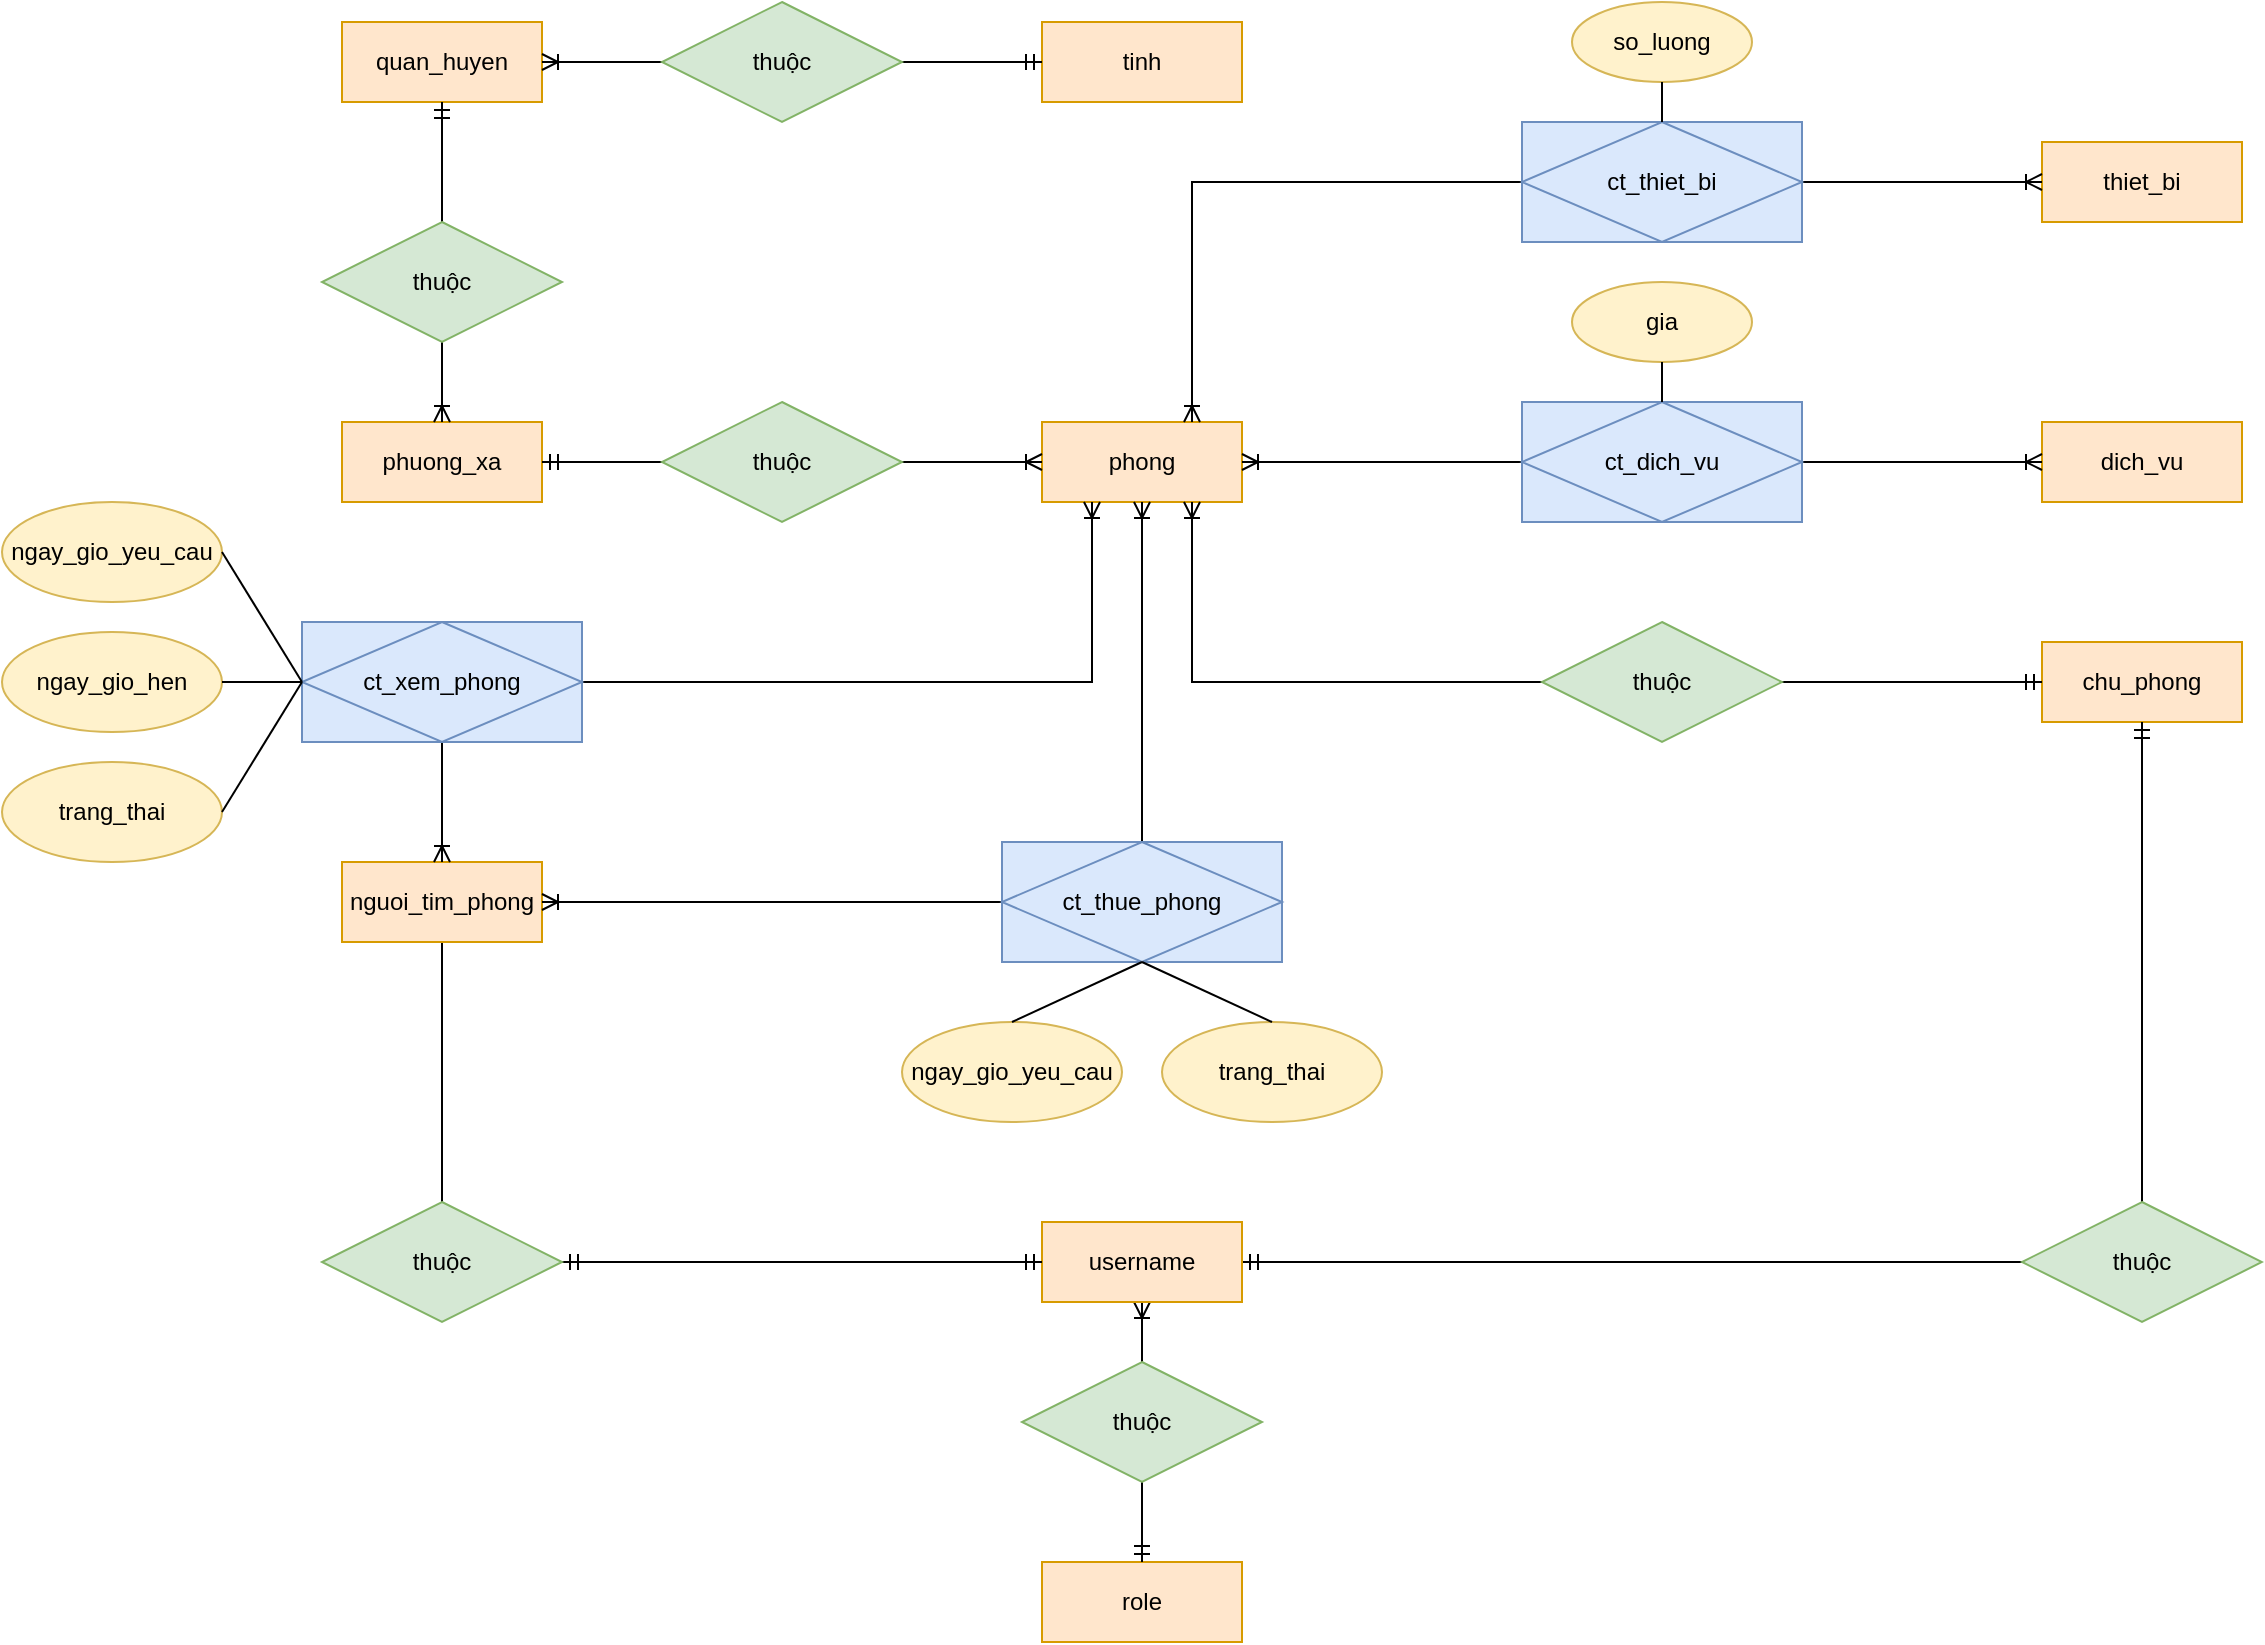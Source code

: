 <mxfile version="22.1.21" type="device">
  <diagram name="Page-1" id="qAxd_SzaQkCmQVhb05f6">
    <mxGraphModel dx="2163" dy="786" grid="1" gridSize="10" guides="1" tooltips="1" connect="1" arrows="1" fold="1" page="1" pageScale="1" pageWidth="850" pageHeight="1100" math="0" shadow="0">
      <root>
        <mxCell id="0" />
        <mxCell id="1" parent="0" />
        <mxCell id="16j_9UyL-g9f7a7CFyK_-1" value="phong" style="whiteSpace=wrap;html=1;align=center;fillColor=#ffe6cc;strokeColor=#d79b00;" parent="1" vertex="1">
          <mxGeometry x="380" y="300" width="100" height="40" as="geometry" />
        </mxCell>
        <mxCell id="16j_9UyL-g9f7a7CFyK_-2" value="chu_phong" style="whiteSpace=wrap;html=1;align=center;fillColor=#ffe6cc;strokeColor=#d79b00;" parent="1" vertex="1">
          <mxGeometry x="880" y="410" width="100" height="40" as="geometry" />
        </mxCell>
        <mxCell id="16j_9UyL-g9f7a7CFyK_-3" value="dich_vu" style="whiteSpace=wrap;html=1;align=center;fillColor=#ffe6cc;strokeColor=#d79b00;" parent="1" vertex="1">
          <mxGeometry x="880" y="300" width="100" height="40" as="geometry" />
        </mxCell>
        <mxCell id="16j_9UyL-g9f7a7CFyK_-4" value="thiet_bi" style="whiteSpace=wrap;html=1;align=center;fillColor=#ffe6cc;strokeColor=#d79b00;" parent="1" vertex="1">
          <mxGeometry x="880" y="160" width="100" height="40" as="geometry" />
        </mxCell>
        <mxCell id="16j_9UyL-g9f7a7CFyK_-5" value="phuong_xa" style="whiteSpace=wrap;html=1;align=center;fillColor=#ffe6cc;strokeColor=#d79b00;" parent="1" vertex="1">
          <mxGeometry x="30" y="300" width="100" height="40" as="geometry" />
        </mxCell>
        <mxCell id="16j_9UyL-g9f7a7CFyK_-6" value="quan_huyen" style="whiteSpace=wrap;html=1;align=center;fillColor=#ffe6cc;strokeColor=#d79b00;" parent="1" vertex="1">
          <mxGeometry x="30" y="100" width="100" height="40" as="geometry" />
        </mxCell>
        <mxCell id="16j_9UyL-g9f7a7CFyK_-7" value="tinh" style="whiteSpace=wrap;html=1;align=center;fillColor=#ffe6cc;strokeColor=#d79b00;" parent="1" vertex="1">
          <mxGeometry x="380" y="100" width="100" height="40" as="geometry" />
        </mxCell>
        <mxCell id="Vf8y5KTE2COu4aGGxKiX-9" style="edgeStyle=orthogonalEdgeStyle;rounded=0;orthogonalLoop=1;jettySize=auto;html=1;exitX=0.5;exitY=1;exitDx=0;exitDy=0;endArrow=none;endFill=0;" edge="1" parent="1" source="16j_9UyL-g9f7a7CFyK_-8" target="Vf8y5KTE2COu4aGGxKiX-7">
          <mxGeometry relative="1" as="geometry" />
        </mxCell>
        <mxCell id="16j_9UyL-g9f7a7CFyK_-8" value="nguoi_tim_phong" style="whiteSpace=wrap;html=1;align=center;fillColor=#ffe6cc;strokeColor=#d79b00;" parent="1" vertex="1">
          <mxGeometry x="30" y="520" width="100" height="40" as="geometry" />
        </mxCell>
        <mxCell id="16j_9UyL-g9f7a7CFyK_-14" style="edgeStyle=orthogonalEdgeStyle;rounded=0;orthogonalLoop=1;jettySize=auto;html=1;exitX=0;exitY=0.5;exitDx=0;exitDy=0;entryX=0.75;entryY=1;entryDx=0;entryDy=0;endArrow=ERoneToMany;endFill=0;" parent="1" source="16j_9UyL-g9f7a7CFyK_-12" target="16j_9UyL-g9f7a7CFyK_-1" edge="1">
          <mxGeometry relative="1" as="geometry" />
        </mxCell>
        <mxCell id="16j_9UyL-g9f7a7CFyK_-15" style="edgeStyle=orthogonalEdgeStyle;rounded=0;orthogonalLoop=1;jettySize=auto;html=1;exitX=1;exitY=0.5;exitDx=0;exitDy=0;entryX=0;entryY=0.5;entryDx=0;entryDy=0;endArrow=ERmandOne;endFill=0;" parent="1" source="16j_9UyL-g9f7a7CFyK_-12" target="16j_9UyL-g9f7a7CFyK_-2" edge="1">
          <mxGeometry relative="1" as="geometry" />
        </mxCell>
        <mxCell id="16j_9UyL-g9f7a7CFyK_-12" value="thuộc&lt;br&gt;" style="shape=rhombus;perimeter=rhombusPerimeter;whiteSpace=wrap;html=1;align=center;fillColor=#d5e8d4;strokeColor=#82b366;" parent="1" vertex="1">
          <mxGeometry x="630" y="400" width="120" height="60" as="geometry" />
        </mxCell>
        <mxCell id="16j_9UyL-g9f7a7CFyK_-17" style="edgeStyle=orthogonalEdgeStyle;rounded=0;orthogonalLoop=1;jettySize=auto;html=1;exitX=0;exitY=0.5;exitDx=0;exitDy=0;entryX=1;entryY=0.5;entryDx=0;entryDy=0;endArrow=ERoneToMany;endFill=0;" parent="1" source="16j_9UyL-g9f7a7CFyK_-16" target="16j_9UyL-g9f7a7CFyK_-1" edge="1">
          <mxGeometry relative="1" as="geometry" />
        </mxCell>
        <mxCell id="16j_9UyL-g9f7a7CFyK_-18" style="edgeStyle=orthogonalEdgeStyle;rounded=0;orthogonalLoop=1;jettySize=auto;html=1;exitX=1;exitY=0.5;exitDx=0;exitDy=0;endArrow=ERoneToMany;endFill=0;" parent="1" source="16j_9UyL-g9f7a7CFyK_-16" target="16j_9UyL-g9f7a7CFyK_-3" edge="1">
          <mxGeometry relative="1" as="geometry" />
        </mxCell>
        <mxCell id="16j_9UyL-g9f7a7CFyK_-16" value="ct_dich_vu" style="shape=associativeEntity;whiteSpace=wrap;html=1;align=center;fillColor=#dae8fc;strokeColor=#6c8ebf;" parent="1" vertex="1">
          <mxGeometry x="620" y="290" width="140" height="60" as="geometry" />
        </mxCell>
        <mxCell id="16j_9UyL-g9f7a7CFyK_-24" style="edgeStyle=orthogonalEdgeStyle;rounded=0;orthogonalLoop=1;jettySize=auto;html=1;exitX=1;exitY=0.5;exitDx=0;exitDy=0;entryX=0;entryY=0.5;entryDx=0;entryDy=0;endArrow=ERoneToMany;endFill=0;" parent="1" source="16j_9UyL-g9f7a7CFyK_-21" target="16j_9UyL-g9f7a7CFyK_-4" edge="1">
          <mxGeometry relative="1" as="geometry" />
        </mxCell>
        <mxCell id="16j_9UyL-g9f7a7CFyK_-25" style="edgeStyle=orthogonalEdgeStyle;rounded=0;orthogonalLoop=1;jettySize=auto;html=1;exitX=0;exitY=0.5;exitDx=0;exitDy=0;entryX=0.75;entryY=0;entryDx=0;entryDy=0;endArrow=ERoneToMany;endFill=0;" parent="1" source="16j_9UyL-g9f7a7CFyK_-21" target="16j_9UyL-g9f7a7CFyK_-1" edge="1">
          <mxGeometry relative="1" as="geometry" />
        </mxCell>
        <mxCell id="16j_9UyL-g9f7a7CFyK_-21" value="ct_thiet_bi" style="shape=associativeEntity;whiteSpace=wrap;html=1;align=center;fillColor=#dae8fc;strokeColor=#6c8ebf;" parent="1" vertex="1">
          <mxGeometry x="620" y="150" width="140" height="60" as="geometry" />
        </mxCell>
        <mxCell id="16j_9UyL-g9f7a7CFyK_-27" style="edgeStyle=orthogonalEdgeStyle;rounded=0;orthogonalLoop=1;jettySize=auto;html=1;exitX=0;exitY=0.5;exitDx=0;exitDy=0;entryX=1;entryY=0.5;entryDx=0;entryDy=0;endArrow=ERmandOne;endFill=0;" parent="1" source="16j_9UyL-g9f7a7CFyK_-26" target="16j_9UyL-g9f7a7CFyK_-5" edge="1">
          <mxGeometry relative="1" as="geometry" />
        </mxCell>
        <mxCell id="16j_9UyL-g9f7a7CFyK_-28" style="edgeStyle=orthogonalEdgeStyle;rounded=0;orthogonalLoop=1;jettySize=auto;html=1;exitX=1;exitY=0.5;exitDx=0;exitDy=0;entryX=0;entryY=0.5;entryDx=0;entryDy=0;endArrow=ERoneToMany;endFill=0;" parent="1" source="16j_9UyL-g9f7a7CFyK_-26" target="16j_9UyL-g9f7a7CFyK_-1" edge="1">
          <mxGeometry relative="1" as="geometry" />
        </mxCell>
        <mxCell id="16j_9UyL-g9f7a7CFyK_-26" value="thuộc" style="shape=rhombus;perimeter=rhombusPerimeter;whiteSpace=wrap;html=1;align=center;fillColor=#d5e8d4;strokeColor=#82b366;" parent="1" vertex="1">
          <mxGeometry x="190" y="290" width="120" height="60" as="geometry" />
        </mxCell>
        <mxCell id="16j_9UyL-g9f7a7CFyK_-30" style="edgeStyle=orthogonalEdgeStyle;rounded=0;orthogonalLoop=1;jettySize=auto;html=1;exitX=0.5;exitY=1;exitDx=0;exitDy=0;entryX=0.5;entryY=0;entryDx=0;entryDy=0;endArrow=ERoneToMany;endFill=0;" parent="1" source="16j_9UyL-g9f7a7CFyK_-29" target="16j_9UyL-g9f7a7CFyK_-5" edge="1">
          <mxGeometry relative="1" as="geometry" />
        </mxCell>
        <mxCell id="SWeUmyPQ4jeQDqH1-Q_F-1" style="edgeStyle=orthogonalEdgeStyle;rounded=0;orthogonalLoop=1;jettySize=auto;html=1;exitX=0.5;exitY=0;exitDx=0;exitDy=0;entryX=0.5;entryY=1;entryDx=0;entryDy=0;endArrow=ERmandOne;endFill=0;" parent="1" source="16j_9UyL-g9f7a7CFyK_-29" target="16j_9UyL-g9f7a7CFyK_-6" edge="1">
          <mxGeometry relative="1" as="geometry" />
        </mxCell>
        <mxCell id="16j_9UyL-g9f7a7CFyK_-29" value="thuộc&lt;br&gt;" style="shape=rhombus;perimeter=rhombusPerimeter;whiteSpace=wrap;html=1;align=center;fillColor=#d5e8d4;strokeColor=#82b366;" parent="1" vertex="1">
          <mxGeometry x="20" y="200" width="120" height="60" as="geometry" />
        </mxCell>
        <mxCell id="16j_9UyL-g9f7a7CFyK_-38" style="edgeStyle=orthogonalEdgeStyle;rounded=0;orthogonalLoop=1;jettySize=auto;html=1;exitX=0;exitY=0.5;exitDx=0;exitDy=0;endArrow=ERoneToMany;endFill=0;" parent="1" source="16j_9UyL-g9f7a7CFyK_-37" target="16j_9UyL-g9f7a7CFyK_-6" edge="1">
          <mxGeometry relative="1" as="geometry" />
        </mxCell>
        <mxCell id="16j_9UyL-g9f7a7CFyK_-39" style="edgeStyle=orthogonalEdgeStyle;rounded=0;orthogonalLoop=1;jettySize=auto;html=1;exitX=1;exitY=0.5;exitDx=0;exitDy=0;entryX=0;entryY=0.5;entryDx=0;entryDy=0;endArrow=ERmandOne;endFill=0;" parent="1" source="16j_9UyL-g9f7a7CFyK_-37" target="16j_9UyL-g9f7a7CFyK_-7" edge="1">
          <mxGeometry relative="1" as="geometry" />
        </mxCell>
        <mxCell id="16j_9UyL-g9f7a7CFyK_-37" value="thuộc" style="shape=rhombus;perimeter=rhombusPerimeter;whiteSpace=wrap;html=1;align=center;fillColor=#d5e8d4;strokeColor=#82b366;" parent="1" vertex="1">
          <mxGeometry x="190" y="90" width="120" height="60" as="geometry" />
        </mxCell>
        <mxCell id="16j_9UyL-g9f7a7CFyK_-44" style="edgeStyle=orthogonalEdgeStyle;rounded=0;orthogonalLoop=1;jettySize=auto;html=1;exitX=0;exitY=0.5;exitDx=0;exitDy=0;endArrow=ERoneToMany;endFill=0;" parent="1" source="16j_9UyL-g9f7a7CFyK_-43" target="16j_9UyL-g9f7a7CFyK_-8" edge="1">
          <mxGeometry relative="1" as="geometry" />
        </mxCell>
        <mxCell id="16j_9UyL-g9f7a7CFyK_-45" style="edgeStyle=orthogonalEdgeStyle;rounded=0;orthogonalLoop=1;jettySize=auto;html=1;exitX=0.5;exitY=0;exitDx=0;exitDy=0;entryX=0.5;entryY=1;entryDx=0;entryDy=0;endArrow=ERoneToMany;endFill=0;" parent="1" source="16j_9UyL-g9f7a7CFyK_-43" target="16j_9UyL-g9f7a7CFyK_-1" edge="1">
          <mxGeometry relative="1" as="geometry" />
        </mxCell>
        <mxCell id="16j_9UyL-g9f7a7CFyK_-43" value="ct_thue_phong" style="shape=associativeEntity;whiteSpace=wrap;html=1;align=center;fillColor=#dae8fc;strokeColor=#6c8ebf;" parent="1" vertex="1">
          <mxGeometry x="360" y="510" width="140" height="60" as="geometry" />
        </mxCell>
        <mxCell id="OK-HGybYywkDAGOTww50-4" style="edgeStyle=orthogonalEdgeStyle;rounded=0;orthogonalLoop=1;jettySize=auto;html=1;entryX=0.25;entryY=1;entryDx=0;entryDy=0;endArrow=ERoneToMany;endFill=0;exitX=1;exitY=0.5;exitDx=0;exitDy=0;" parent="1" source="7PVYmb1S7kdnI_s0Hr97-1" target="16j_9UyL-g9f7a7CFyK_-1" edge="1">
          <mxGeometry relative="1" as="geometry">
            <mxPoint x="310" y="430" as="sourcePoint" />
          </mxGeometry>
        </mxCell>
        <mxCell id="OK-HGybYywkDAGOTww50-6" style="edgeStyle=orthogonalEdgeStyle;rounded=0;orthogonalLoop=1;jettySize=auto;html=1;exitX=0.5;exitY=1;exitDx=0;exitDy=0;entryX=0.5;entryY=0;entryDx=0;entryDy=0;endArrow=ERoneToMany;endFill=0;" parent="1" source="7PVYmb1S7kdnI_s0Hr97-1" target="16j_9UyL-g9f7a7CFyK_-8" edge="1">
          <mxGeometry relative="1" as="geometry">
            <mxPoint x="95" y="550" as="sourcePoint" />
          </mxGeometry>
        </mxCell>
        <mxCell id="xMZ0k_BKHOlbC9z2a1ss-3" style="edgeStyle=orthogonalEdgeStyle;rounded=0;orthogonalLoop=1;jettySize=auto;html=1;exitX=0.5;exitY=1;exitDx=0;exitDy=0;entryX=0.5;entryY=0;entryDx=0;entryDy=0;strokeColor=none;endArrow=none;endFill=0;" parent="1" source="xMZ0k_BKHOlbC9z2a1ss-1" target="16j_9UyL-g9f7a7CFyK_-21" edge="1">
          <mxGeometry relative="1" as="geometry" />
        </mxCell>
        <mxCell id="xMZ0k_BKHOlbC9z2a1ss-1" value="so_luong&lt;br&gt;" style="ellipse;whiteSpace=wrap;html=1;fillColor=#fff2cc;strokeColor=#d6b656;" parent="1" vertex="1">
          <mxGeometry x="645" y="90" width="90" height="40" as="geometry" />
        </mxCell>
        <mxCell id="xMZ0k_BKHOlbC9z2a1ss-2" value="" style="endArrow=none;html=1;rounded=0;entryX=0.5;entryY=1;entryDx=0;entryDy=0;exitX=0.5;exitY=0;exitDx=0;exitDy=0;" parent="1" source="16j_9UyL-g9f7a7CFyK_-21" target="xMZ0k_BKHOlbC9z2a1ss-1" edge="1">
          <mxGeometry width="50" height="50" relative="1" as="geometry">
            <mxPoint x="640" y="260" as="sourcePoint" />
            <mxPoint x="690" y="210" as="targetPoint" />
          </mxGeometry>
        </mxCell>
        <mxCell id="xMZ0k_BKHOlbC9z2a1ss-4" style="edgeStyle=orthogonalEdgeStyle;rounded=0;orthogonalLoop=1;jettySize=auto;html=1;exitX=0.5;exitY=1;exitDx=0;exitDy=0;entryX=0.5;entryY=0;entryDx=0;entryDy=0;strokeColor=none;endArrow=none;endFill=0;" parent="1" source="xMZ0k_BKHOlbC9z2a1ss-5" edge="1">
          <mxGeometry relative="1" as="geometry">
            <mxPoint x="690" y="280" as="targetPoint" />
          </mxGeometry>
        </mxCell>
        <mxCell id="xMZ0k_BKHOlbC9z2a1ss-5" value="gia" style="ellipse;whiteSpace=wrap;html=1;fillColor=#fff2cc;strokeColor=#d6b656;" parent="1" vertex="1">
          <mxGeometry x="645" y="230" width="90" height="40" as="geometry" />
        </mxCell>
        <mxCell id="xMZ0k_BKHOlbC9z2a1ss-6" value="" style="endArrow=none;html=1;rounded=0;entryX=0.5;entryY=1;entryDx=0;entryDy=0;exitX=0.5;exitY=0;exitDx=0;exitDy=0;" parent="1" source="16j_9UyL-g9f7a7CFyK_-16" target="xMZ0k_BKHOlbC9z2a1ss-5" edge="1">
          <mxGeometry width="50" height="50" relative="1" as="geometry">
            <mxPoint x="690" y="280" as="sourcePoint" />
            <mxPoint x="690" y="340" as="targetPoint" />
          </mxGeometry>
        </mxCell>
        <mxCell id="xMZ0k_BKHOlbC9z2a1ss-8" value="ngay_gio_yeu_cau&lt;br&gt;" style="ellipse;whiteSpace=wrap;html=1;fillColor=#fff2cc;strokeColor=#d6b656;" parent="1" vertex="1">
          <mxGeometry x="310" y="600" width="110" height="50" as="geometry" />
        </mxCell>
        <mxCell id="xMZ0k_BKHOlbC9z2a1ss-10" value="trang_thai" style="ellipse;whiteSpace=wrap;html=1;fillColor=#fff2cc;strokeColor=#d6b656;" parent="1" vertex="1">
          <mxGeometry x="440" y="600" width="110" height="50" as="geometry" />
        </mxCell>
        <mxCell id="xMZ0k_BKHOlbC9z2a1ss-11" value="" style="endArrow=none;html=1;rounded=0;entryX=0.5;entryY=1;entryDx=0;entryDy=0;exitX=0.5;exitY=0;exitDx=0;exitDy=0;" parent="1" source="xMZ0k_BKHOlbC9z2a1ss-8" target="16j_9UyL-g9f7a7CFyK_-43" edge="1">
          <mxGeometry width="50" height="50" relative="1" as="geometry">
            <mxPoint x="450" y="430" as="sourcePoint" />
            <mxPoint x="500" y="380" as="targetPoint" />
          </mxGeometry>
        </mxCell>
        <mxCell id="xMZ0k_BKHOlbC9z2a1ss-13" value="" style="endArrow=none;html=1;rounded=0;entryX=0.5;entryY=0;entryDx=0;entryDy=0;exitX=0.5;exitY=1;exitDx=0;exitDy=0;" parent="1" source="16j_9UyL-g9f7a7CFyK_-43" target="xMZ0k_BKHOlbC9z2a1ss-10" edge="1">
          <mxGeometry width="50" height="50" relative="1" as="geometry">
            <mxPoint x="450" y="430" as="sourcePoint" />
            <mxPoint x="500" y="380" as="targetPoint" />
          </mxGeometry>
        </mxCell>
        <mxCell id="7PVYmb1S7kdnI_s0Hr97-1" value="ct_xem_phong" style="shape=associativeEntity;whiteSpace=wrap;html=1;align=center;fillColor=#dae8fc;strokeColor=#6c8ebf;" parent="1" vertex="1">
          <mxGeometry x="10" y="400" width="140" height="60" as="geometry" />
        </mxCell>
        <mxCell id="7PVYmb1S7kdnI_s0Hr97-6" value="ngay_gio_yeu_cau&lt;br&gt;" style="ellipse;whiteSpace=wrap;html=1;fillColor=#fff2cc;strokeColor=#d6b656;" parent="1" vertex="1">
          <mxGeometry x="-140" y="340" width="110" height="50" as="geometry" />
        </mxCell>
        <mxCell id="7PVYmb1S7kdnI_s0Hr97-7" value="trang_thai" style="ellipse;whiteSpace=wrap;html=1;fillColor=#fff2cc;strokeColor=#d6b656;" parent="1" vertex="1">
          <mxGeometry x="-140" y="470" width="110" height="50" as="geometry" />
        </mxCell>
        <mxCell id="7PVYmb1S7kdnI_s0Hr97-8" value="" style="endArrow=none;html=1;rounded=0;entryX=0;entryY=0.5;entryDx=0;entryDy=0;exitX=1;exitY=0.5;exitDx=0;exitDy=0;" parent="1" source="7PVYmb1S7kdnI_s0Hr97-6" target="7PVYmb1S7kdnI_s0Hr97-1" edge="1">
          <mxGeometry width="50" height="50" relative="1" as="geometry">
            <mxPoint x="95" y="580" as="sourcePoint" />
            <mxPoint x="-10" y="430" as="targetPoint" />
          </mxGeometry>
        </mxCell>
        <mxCell id="7PVYmb1S7kdnI_s0Hr97-9" value="" style="endArrow=none;html=1;rounded=0;entryX=1;entryY=0.5;entryDx=0;entryDy=0;exitX=0;exitY=0.5;exitDx=0;exitDy=0;" parent="1" source="7PVYmb1S7kdnI_s0Hr97-1" target="7PVYmb1S7kdnI_s0Hr97-7" edge="1">
          <mxGeometry width="50" height="50" relative="1" as="geometry">
            <mxPoint x="-10" y="430" as="sourcePoint" />
            <mxPoint x="145" y="530" as="targetPoint" />
          </mxGeometry>
        </mxCell>
        <mxCell id="7PVYmb1S7kdnI_s0Hr97-10" value="ngay_gio_hen" style="ellipse;whiteSpace=wrap;html=1;fillColor=#fff2cc;strokeColor=#d6b656;" parent="1" vertex="1">
          <mxGeometry x="-140" y="405" width="110" height="50" as="geometry" />
        </mxCell>
        <mxCell id="7PVYmb1S7kdnI_s0Hr97-11" value="" style="endArrow=none;html=1;rounded=0;entryX=1;entryY=0.5;entryDx=0;entryDy=0;exitX=0;exitY=0.5;exitDx=0;exitDy=0;" parent="1" source="7PVYmb1S7kdnI_s0Hr97-1" target="7PVYmb1S7kdnI_s0Hr97-10" edge="1">
          <mxGeometry width="50" height="50" relative="1" as="geometry">
            <mxPoint x="-10" y="430" as="sourcePoint" />
            <mxPoint x="150" y="760" as="targetPoint" />
          </mxGeometry>
        </mxCell>
        <mxCell id="Vf8y5KTE2COu4aGGxKiX-3" style="edgeStyle=orthogonalEdgeStyle;rounded=0;orthogonalLoop=1;jettySize=auto;html=1;exitX=0.5;exitY=1;exitDx=0;exitDy=0;entryX=0.5;entryY=0;entryDx=0;entryDy=0;endArrow=none;endFill=0;startArrow=ERoneToMany;startFill=0;" edge="1" parent="1" source="Vf8y5KTE2COu4aGGxKiX-1" target="Vf8y5KTE2COu4aGGxKiX-4">
          <mxGeometry relative="1" as="geometry" />
        </mxCell>
        <mxCell id="Vf8y5KTE2COu4aGGxKiX-11" style="edgeStyle=orthogonalEdgeStyle;rounded=0;orthogonalLoop=1;jettySize=auto;html=1;exitX=1;exitY=0.5;exitDx=0;exitDy=0;entryX=0;entryY=0.5;entryDx=0;entryDy=0;endArrow=none;endFill=0;startArrow=ERmandOne;startFill=0;" edge="1" parent="1" source="Vf8y5KTE2COu4aGGxKiX-1" target="Vf8y5KTE2COu4aGGxKiX-8">
          <mxGeometry relative="1" as="geometry" />
        </mxCell>
        <mxCell id="Vf8y5KTE2COu4aGGxKiX-1" value="username" style="whiteSpace=wrap;html=1;align=center;fillColor=#ffe6cc;strokeColor=#d79b00;" vertex="1" parent="1">
          <mxGeometry x="380" y="700" width="100" height="40" as="geometry" />
        </mxCell>
        <mxCell id="Vf8y5KTE2COu4aGGxKiX-2" value="role&lt;br&gt;" style="whiteSpace=wrap;html=1;align=center;fillColor=#ffe6cc;strokeColor=#d79b00;" vertex="1" parent="1">
          <mxGeometry x="380" y="870" width="100" height="40" as="geometry" />
        </mxCell>
        <mxCell id="Vf8y5KTE2COu4aGGxKiX-6" style="edgeStyle=orthogonalEdgeStyle;rounded=0;orthogonalLoop=1;jettySize=auto;html=1;exitX=0.5;exitY=1;exitDx=0;exitDy=0;entryX=0.5;entryY=0;entryDx=0;entryDy=0;endArrow=ERmandOne;endFill=0;" edge="1" parent="1" source="Vf8y5KTE2COu4aGGxKiX-4" target="Vf8y5KTE2COu4aGGxKiX-2">
          <mxGeometry relative="1" as="geometry" />
        </mxCell>
        <mxCell id="Vf8y5KTE2COu4aGGxKiX-4" value="thuộc&lt;br&gt;" style="shape=rhombus;perimeter=rhombusPerimeter;whiteSpace=wrap;html=1;align=center;fillColor=#d5e8d4;strokeColor=#82b366;" vertex="1" parent="1">
          <mxGeometry x="370" y="770" width="120" height="60" as="geometry" />
        </mxCell>
        <mxCell id="Vf8y5KTE2COu4aGGxKiX-10" style="edgeStyle=orthogonalEdgeStyle;rounded=0;orthogonalLoop=1;jettySize=auto;html=1;exitX=1;exitY=0.5;exitDx=0;exitDy=0;entryX=0;entryY=0.5;entryDx=0;entryDy=0;startArrow=ERmandOne;startFill=0;endArrow=ERmandOne;endFill=0;" edge="1" parent="1" source="Vf8y5KTE2COu4aGGxKiX-7" target="Vf8y5KTE2COu4aGGxKiX-1">
          <mxGeometry relative="1" as="geometry" />
        </mxCell>
        <mxCell id="Vf8y5KTE2COu4aGGxKiX-7" value="thuộc&lt;br&gt;" style="shape=rhombus;perimeter=rhombusPerimeter;whiteSpace=wrap;html=1;align=center;fillColor=#d5e8d4;strokeColor=#82b366;" vertex="1" parent="1">
          <mxGeometry x="20" y="690" width="120" height="60" as="geometry" />
        </mxCell>
        <mxCell id="Vf8y5KTE2COu4aGGxKiX-12" style="edgeStyle=orthogonalEdgeStyle;rounded=0;orthogonalLoop=1;jettySize=auto;html=1;exitX=0.5;exitY=0;exitDx=0;exitDy=0;entryX=0.5;entryY=1;entryDx=0;entryDy=0;endArrow=ERmandOne;endFill=0;" edge="1" parent="1" source="Vf8y5KTE2COu4aGGxKiX-8" target="16j_9UyL-g9f7a7CFyK_-2">
          <mxGeometry relative="1" as="geometry" />
        </mxCell>
        <mxCell id="Vf8y5KTE2COu4aGGxKiX-8" value="thuộc&lt;br&gt;" style="shape=rhombus;perimeter=rhombusPerimeter;whiteSpace=wrap;html=1;align=center;fillColor=#d5e8d4;strokeColor=#82b366;" vertex="1" parent="1">
          <mxGeometry x="870" y="690" width="120" height="60" as="geometry" />
        </mxCell>
      </root>
    </mxGraphModel>
  </diagram>
</mxfile>

